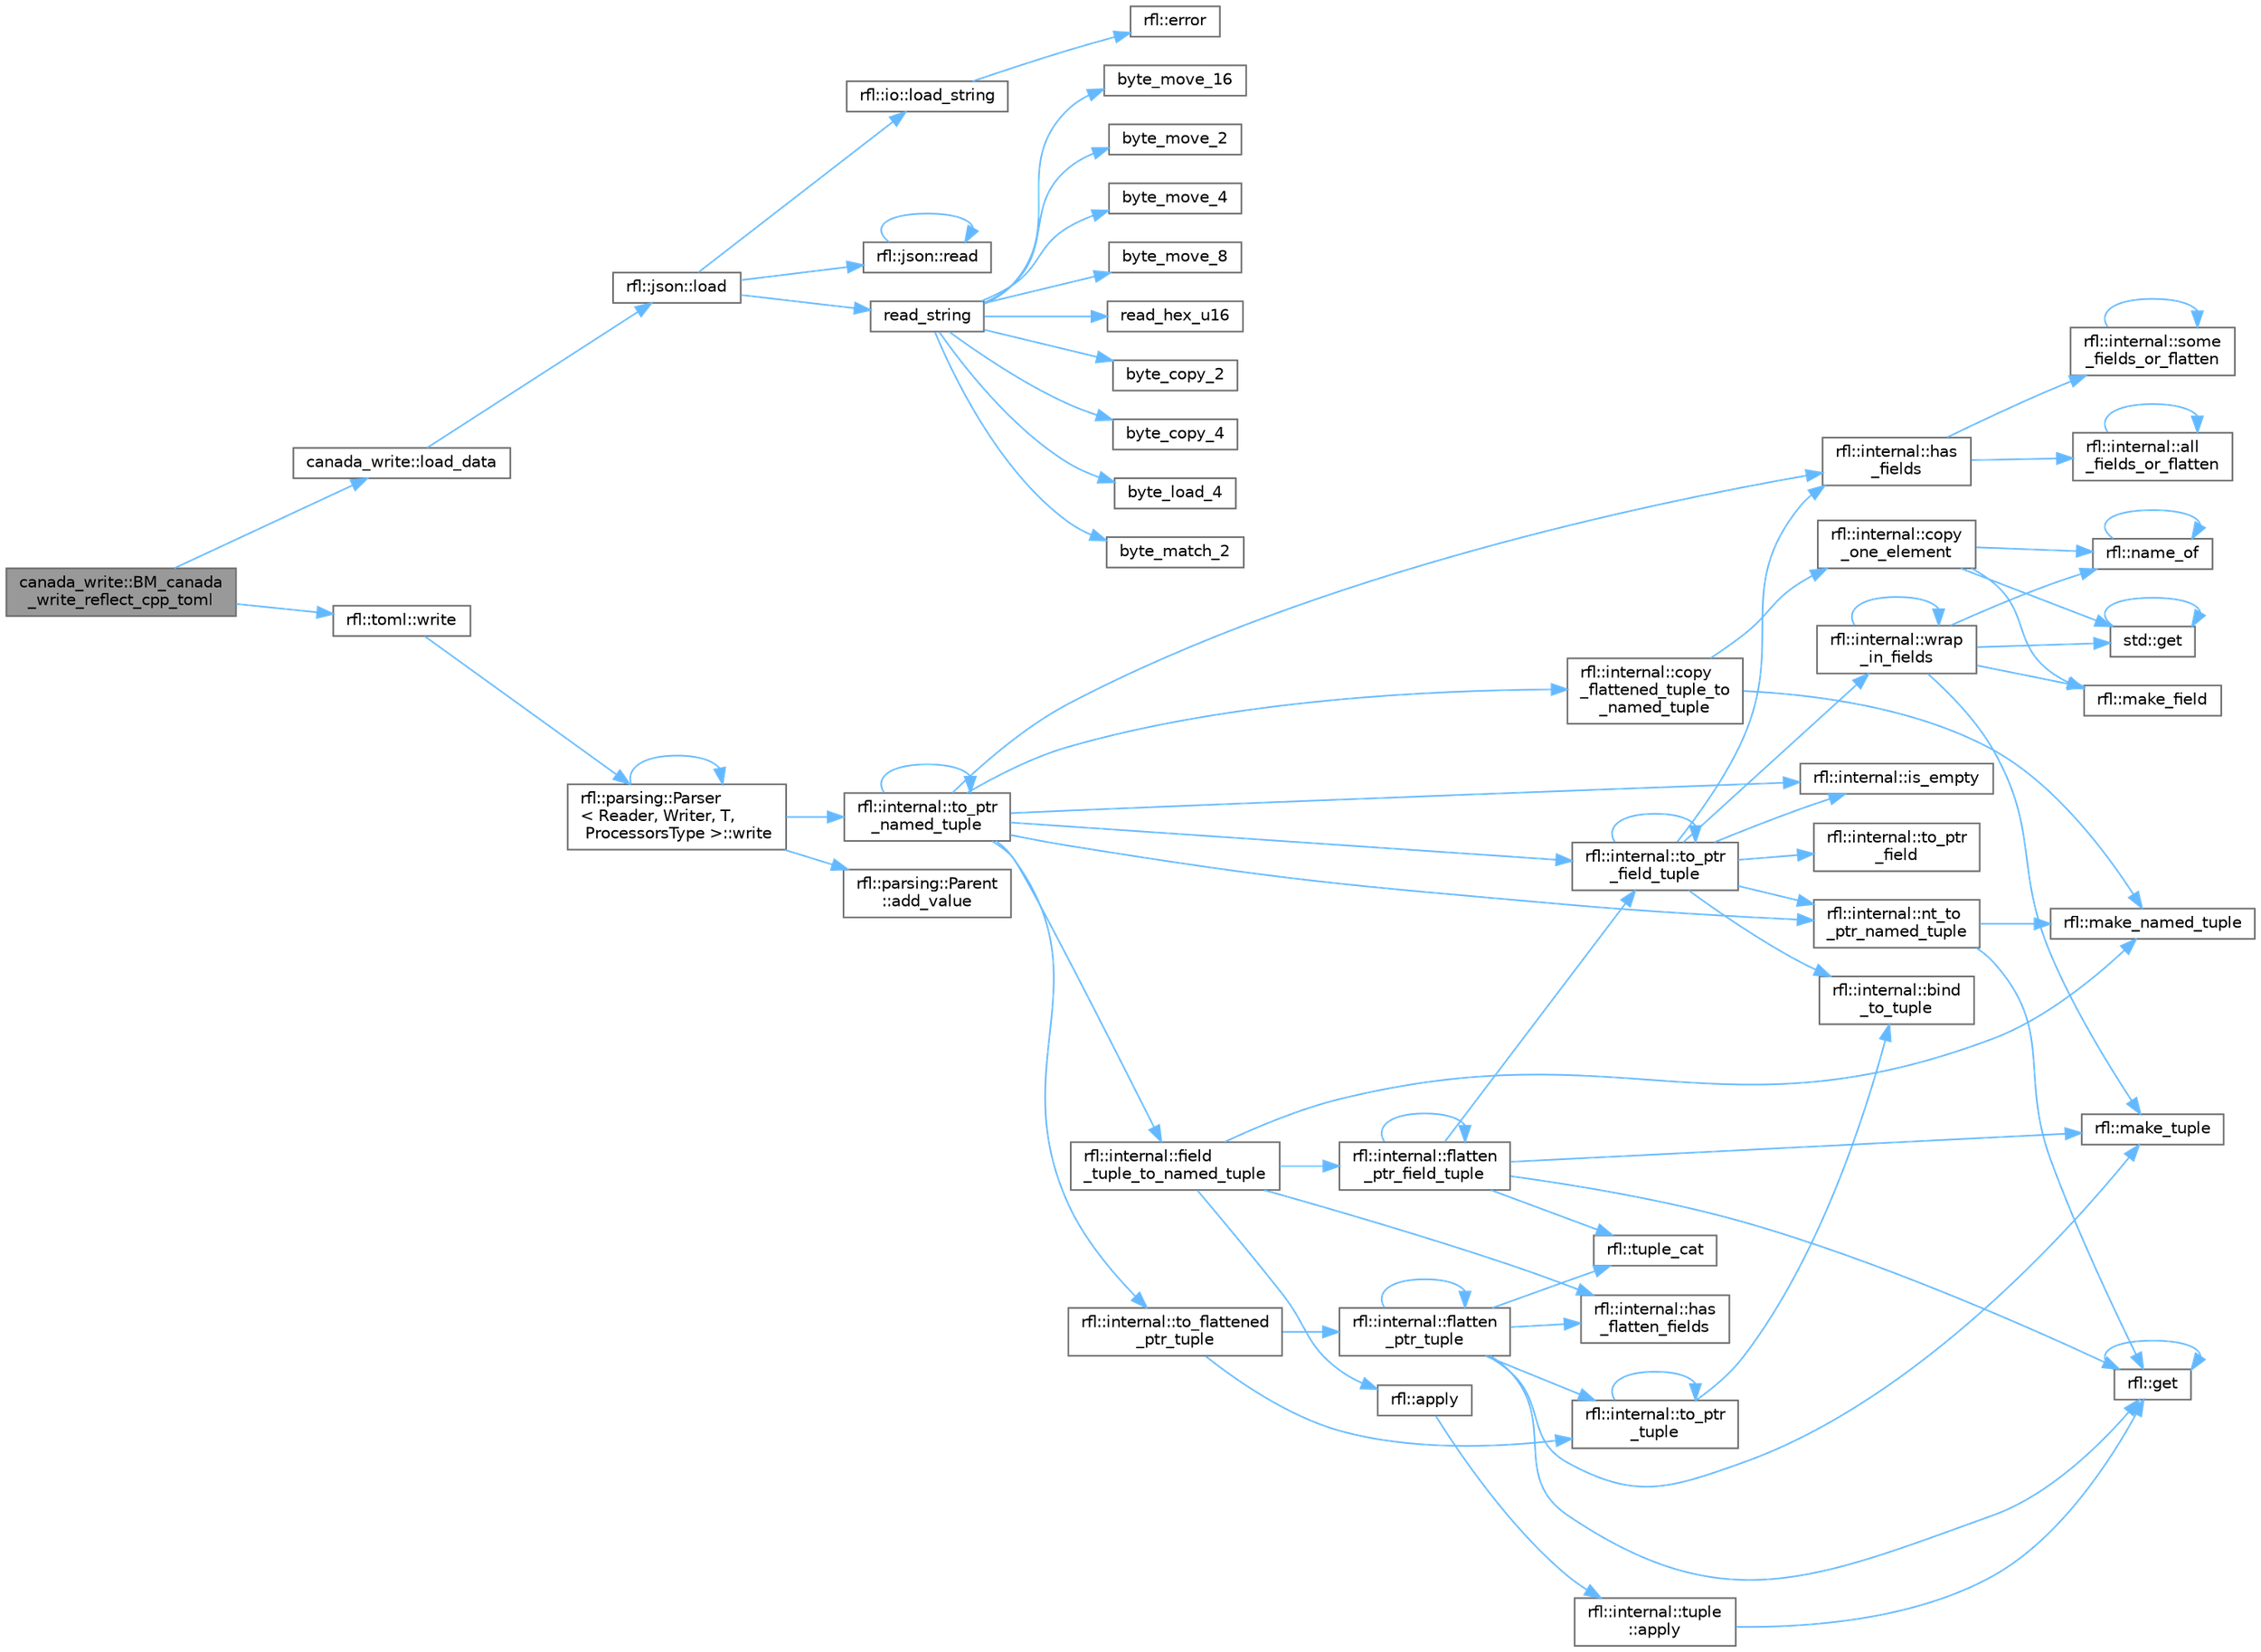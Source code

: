 digraph "canada_write::BM_canada_write_reflect_cpp_toml"
{
 // LATEX_PDF_SIZE
  bgcolor="transparent";
  edge [fontname=Helvetica,fontsize=10,labelfontname=Helvetica,labelfontsize=10];
  node [fontname=Helvetica,fontsize=10,shape=box,height=0.2,width=0.4];
  rankdir="LR";
  Node1 [id="Node000001",label="canada_write::BM_canada\l_write_reflect_cpp_toml",height=0.2,width=0.4,color="gray40", fillcolor="grey60", style="filled", fontcolor="black",tooltip=" "];
  Node1 -> Node2 [id="edge77_Node000001_Node000002",color="steelblue1",style="solid",tooltip=" "];
  Node2 [id="Node000002",label="canada_write::load_data",height=0.2,width=0.4,color="grey40", fillcolor="white", style="filled",URL="$namespacecanada__write.html#a77ee77f85d1f753898b945d50691b573",tooltip=" "];
  Node2 -> Node3 [id="edge78_Node000002_Node000003",color="steelblue1",style="solid",tooltip=" "];
  Node3 [id="Node000003",label="rfl::json::load",height=0.2,width=0.4,color="grey40", fillcolor="white", style="filled",URL="$namespacerfl_1_1json.html#ad44cd984a06c20921fc621d115e17cab",tooltip=" "];
  Node3 -> Node4 [id="edge79_Node000003_Node000004",color="steelblue1",style="solid",tooltip=" "];
  Node4 [id="Node000004",label="rfl::io::load_string",height=0.2,width=0.4,color="grey40", fillcolor="white", style="filled",URL="$namespacerfl_1_1io.html#abef8f6773d8fd7258ba35772521c371a",tooltip=" "];
  Node4 -> Node5 [id="edge80_Node000004_Node000005",color="steelblue1",style="solid",tooltip=" "];
  Node5 [id="Node000005",label="rfl::error",height=0.2,width=0.4,color="grey40", fillcolor="white", style="filled",URL="$namespacerfl.html#a6625864c6c297dfdc3d3c3ee3181dd8c",tooltip="Shorthand for unexpected error."];
  Node3 -> Node6 [id="edge81_Node000003_Node000006",color="steelblue1",style="solid",tooltip=" "];
  Node6 [id="Node000006",label="rfl::json::read",height=0.2,width=0.4,color="grey40", fillcolor="white", style="filled",URL="$namespacerfl_1_1json.html#a905573518eca04a9c269d1bb32de7dd1",tooltip="Parses an object from a JSON var."];
  Node6 -> Node6 [id="edge82_Node000006_Node000006",color="steelblue1",style="solid",tooltip=" "];
  Node3 -> Node7 [id="edge83_Node000003_Node000007",color="steelblue1",style="solid",tooltip=" "];
  Node7 [id="Node000007",label="read_string",height=0.2,width=0.4,color="grey40", fillcolor="white", style="filled",URL="$yyjson_8c.html#a804945ea7ab88a55f6c71afe2ef28508",tooltip=" "];
  Node7 -> Node8 [id="edge84_Node000007_Node000008",color="steelblue1",style="solid",tooltip=" "];
  Node8 [id="Node000008",label="byte_copy_2",height=0.2,width=0.4,color="grey40", fillcolor="white", style="filled",URL="$yyjson_8c.html#ac6a11726824f52b6413a67488f5a3152",tooltip=" "];
  Node7 -> Node9 [id="edge85_Node000007_Node000009",color="steelblue1",style="solid",tooltip=" "];
  Node9 [id="Node000009",label="byte_copy_4",height=0.2,width=0.4,color="grey40", fillcolor="white", style="filled",URL="$yyjson_8c.html#a98219967baeab34ab615b4ccda0df146",tooltip=" "];
  Node7 -> Node10 [id="edge86_Node000007_Node000010",color="steelblue1",style="solid",tooltip=" "];
  Node10 [id="Node000010",label="byte_load_4",height=0.2,width=0.4,color="grey40", fillcolor="white", style="filled",URL="$yyjson_8c.html#a87c460a03bebacd0dcdad97440488c2b",tooltip=" "];
  Node7 -> Node11 [id="edge87_Node000007_Node000011",color="steelblue1",style="solid",tooltip=" "];
  Node11 [id="Node000011",label="byte_match_2",height=0.2,width=0.4,color="grey40", fillcolor="white", style="filled",URL="$yyjson_8c.html#a3a0b543ccc96758e3d9632773ab82632",tooltip=" "];
  Node7 -> Node12 [id="edge88_Node000007_Node000012",color="steelblue1",style="solid",tooltip=" "];
  Node12 [id="Node000012",label="byte_move_16",height=0.2,width=0.4,color="grey40", fillcolor="white", style="filled",URL="$yyjson_8c.html#a133d71145abef5ab727e5d3bc7d7d3cc",tooltip=" "];
  Node7 -> Node13 [id="edge89_Node000007_Node000013",color="steelblue1",style="solid",tooltip=" "];
  Node13 [id="Node000013",label="byte_move_2",height=0.2,width=0.4,color="grey40", fillcolor="white", style="filled",URL="$yyjson_8c.html#a937b93922fffb9ba4853a8c20954aa5b",tooltip=" "];
  Node7 -> Node14 [id="edge90_Node000007_Node000014",color="steelblue1",style="solid",tooltip=" "];
  Node14 [id="Node000014",label="byte_move_4",height=0.2,width=0.4,color="grey40", fillcolor="white", style="filled",URL="$yyjson_8c.html#aa5ca17990694a6718874be6817b38ed4",tooltip=" "];
  Node7 -> Node15 [id="edge91_Node000007_Node000015",color="steelblue1",style="solid",tooltip=" "];
  Node15 [id="Node000015",label="byte_move_8",height=0.2,width=0.4,color="grey40", fillcolor="white", style="filled",URL="$yyjson_8c.html#a358fd32f651a73a41814fb2229dae049",tooltip=" "];
  Node7 -> Node16 [id="edge92_Node000007_Node000016",color="steelblue1",style="solid",tooltip=" "];
  Node16 [id="Node000016",label="read_hex_u16",height=0.2,width=0.4,color="grey40", fillcolor="white", style="filled",URL="$yyjson_8c.html#add45e53bf46ccf2467cc535d9bd89717",tooltip=" "];
  Node1 -> Node17 [id="edge93_Node000001_Node000017",color="steelblue1",style="solid",tooltip=" "];
  Node17 [id="Node000017",label="rfl::toml::write",height=0.2,width=0.4,color="grey40", fillcolor="white", style="filled",URL="$namespacerfl_1_1toml.html#ac8fb8467129862f01e1312fef7176e0c",tooltip="Returns a TOML string."];
  Node17 -> Node18 [id="edge94_Node000017_Node000018",color="steelblue1",style="solid",tooltip=" "];
  Node18 [id="Node000018",label="rfl::parsing::Parser\l\< Reader, Writer, T,\l ProcessorsType \>::write",height=0.2,width=0.4,color="grey40", fillcolor="white", style="filled",URL="$structrfl_1_1parsing_1_1_parser.html#a16aeefd727355e095bfd19d6c69d3238",tooltip=" "];
  Node18 -> Node19 [id="edge95_Node000018_Node000019",color="steelblue1",style="solid",tooltip=" "];
  Node19 [id="Node000019",label="rfl::parsing::Parent\l::add_value",height=0.2,width=0.4,color="grey40", fillcolor="white", style="filled",URL="$structrfl_1_1parsing_1_1_parent.html#a8f7ebd2389ae6ec315a0e37bd66de63f",tooltip=" "];
  Node18 -> Node20 [id="edge96_Node000018_Node000020",color="steelblue1",style="solid",tooltip=" "];
  Node20 [id="Node000020",label="rfl::internal::to_ptr\l_named_tuple",height=0.2,width=0.4,color="grey40", fillcolor="white", style="filled",URL="$namespacerfl_1_1internal.html#a19594a7d66a271a8f893f2170217e299",tooltip=" "];
  Node20 -> Node21 [id="edge97_Node000020_Node000021",color="steelblue1",style="solid",tooltip=" "];
  Node21 [id="Node000021",label="rfl::internal::copy\l_flattened_tuple_to\l_named_tuple",height=0.2,width=0.4,color="grey40", fillcolor="white", style="filled",URL="$namespacerfl_1_1internal.html#aa4d84e91c691523bdf3dbf8832cba64c",tooltip=" "];
  Node21 -> Node22 [id="edge98_Node000021_Node000022",color="steelblue1",style="solid",tooltip=" "];
  Node22 [id="Node000022",label="rfl::internal::copy\l_one_element",height=0.2,width=0.4,color="grey40", fillcolor="white", style="filled",URL="$namespacerfl_1_1internal.html#a8a566443d85dd9fc0f2e6e4ae131ed55",tooltip=" "];
  Node22 -> Node23 [id="edge99_Node000022_Node000023",color="steelblue1",style="solid",tooltip=" "];
  Node23 [id="Node000023",label="std::get",height=0.2,width=0.4,color="grey40", fillcolor="white", style="filled",URL="$namespacestd.html#aae41d8280b7ccc3f0e0a0be2dab21c8f",tooltip="Gets an element by index."];
  Node23 -> Node23 [id="edge100_Node000023_Node000023",color="steelblue1",style="solid",tooltip=" "];
  Node22 -> Node24 [id="edge101_Node000022_Node000024",color="steelblue1",style="solid",tooltip=" "];
  Node24 [id="Node000024",label="rfl::make_field",height=0.2,width=0.4,color="grey40", fillcolor="white", style="filled",URL="$namespacerfl.html#afb5f68a22d5b6a42a5b4477c35559ce9",tooltip=" "];
  Node22 -> Node25 [id="edge102_Node000022_Node000025",color="steelblue1",style="solid",tooltip=" "];
  Node25 [id="Node000025",label="rfl::name_of",height=0.2,width=0.4,color="grey40", fillcolor="white", style="filled",URL="$namespacerfl.html#a90efd0c5575582354c25333fa30a8013",tooltip="Helper function to retrieve a name at compile time."];
  Node25 -> Node25 [id="edge103_Node000025_Node000025",color="steelblue1",style="solid",tooltip=" "];
  Node21 -> Node26 [id="edge104_Node000021_Node000026",color="steelblue1",style="solid",tooltip=" "];
  Node26 [id="Node000026",label="rfl::make_named_tuple",height=0.2,width=0.4,color="grey40", fillcolor="white", style="filled",URL="$namespacerfl.html#a19523aa875e6c36af474a97f28ed4002",tooltip="Explicit overload for creating empty named tuples."];
  Node20 -> Node27 [id="edge105_Node000020_Node000027",color="steelblue1",style="solid",tooltip=" "];
  Node27 [id="Node000027",label="rfl::internal::field\l_tuple_to_named_tuple",height=0.2,width=0.4,color="grey40", fillcolor="white", style="filled",URL="$namespacerfl_1_1internal.html#a923e1c7faefca7c7af6ec3d7aecccba0",tooltip=" "];
  Node27 -> Node28 [id="edge106_Node000027_Node000028",color="steelblue1",style="solid",tooltip=" "];
  Node28 [id="Node000028",label="rfl::apply",height=0.2,width=0.4,color="grey40", fillcolor="white", style="filled",URL="$namespacerfl.html#aaa94742afd7fde0d6d6cc59ae6d92989",tooltip=" "];
  Node28 -> Node29 [id="edge107_Node000028_Node000029",color="steelblue1",style="solid",tooltip=" "];
  Node29 [id="Node000029",label="rfl::internal::tuple\l::apply",height=0.2,width=0.4,color="grey40", fillcolor="white", style="filled",URL="$namespacerfl_1_1internal_1_1tuple.html#a5fe21ddba2943f200bc6c6e4d8d34e54",tooltip=" "];
  Node29 -> Node30 [id="edge108_Node000029_Node000030",color="steelblue1",style="solid",tooltip=" "];
  Node30 [id="Node000030",label="rfl::get",height=0.2,width=0.4,color="grey40", fillcolor="white", style="filled",URL="$namespacerfl.html#ac379420409251e5a3c0bea4a701daf0a",tooltip="Gets a field by index."];
  Node30 -> Node30 [id="edge109_Node000030_Node000030",color="steelblue1",style="solid",tooltip=" "];
  Node27 -> Node31 [id="edge110_Node000027_Node000031",color="steelblue1",style="solid",tooltip=" "];
  Node31 [id="Node000031",label="rfl::internal::flatten\l_ptr_field_tuple",height=0.2,width=0.4,color="grey40", fillcolor="white", style="filled",URL="$namespacerfl_1_1internal.html#ae729ffba37ab19a6426f80c6ef26e2d6",tooltip=" "];
  Node31 -> Node31 [id="edge111_Node000031_Node000031",color="steelblue1",style="solid",tooltip=" "];
  Node31 -> Node30 [id="edge112_Node000031_Node000030",color="steelblue1",style="solid",tooltip=" "];
  Node31 -> Node32 [id="edge113_Node000031_Node000032",color="steelblue1",style="solid",tooltip=" "];
  Node32 [id="Node000032",label="rfl::make_tuple",height=0.2,width=0.4,color="grey40", fillcolor="white", style="filled",URL="$namespacerfl.html#ac71a9ec8b4d8fd347719083ec38c00f9",tooltip=" "];
  Node31 -> Node33 [id="edge114_Node000031_Node000033",color="steelblue1",style="solid",tooltip=" "];
  Node33 [id="Node000033",label="rfl::internal::to_ptr\l_field_tuple",height=0.2,width=0.4,color="grey40", fillcolor="white", style="filled",URL="$namespacerfl_1_1internal.html#a4c5ce682ef0d85a0edc5fc36074815d2",tooltip=" "];
  Node33 -> Node34 [id="edge115_Node000033_Node000034",color="steelblue1",style="solid",tooltip=" "];
  Node34 [id="Node000034",label="rfl::internal::bind\l_to_tuple",height=0.2,width=0.4,color="grey40", fillcolor="white", style="filled",URL="$namespacerfl_1_1internal.html#aaccfbbd07ded0a84498cea052cb3d443",tooltip=" "];
  Node33 -> Node35 [id="edge116_Node000033_Node000035",color="steelblue1",style="solid",tooltip=" "];
  Node35 [id="Node000035",label="rfl::internal::has\l_fields",height=0.2,width=0.4,color="grey40", fillcolor="white", style="filled",URL="$namespacerfl_1_1internal.html#a4bf6ff2224c907a5df21f524e650fd17",tooltip=" "];
  Node35 -> Node36 [id="edge117_Node000035_Node000036",color="steelblue1",style="solid",tooltip=" "];
  Node36 [id="Node000036",label="rfl::internal::all\l_fields_or_flatten",height=0.2,width=0.4,color="grey40", fillcolor="white", style="filled",URL="$namespacerfl_1_1internal.html#a012b9c8f5d6103eb084598eca9f9f631",tooltip=" "];
  Node36 -> Node36 [id="edge118_Node000036_Node000036",color="steelblue1",style="solid",tooltip=" "];
  Node35 -> Node37 [id="edge119_Node000035_Node000037",color="steelblue1",style="solid",tooltip=" "];
  Node37 [id="Node000037",label="rfl::internal::some\l_fields_or_flatten",height=0.2,width=0.4,color="grey40", fillcolor="white", style="filled",URL="$namespacerfl_1_1internal.html#a71c929c1a514d827549eb15d4355de92",tooltip=" "];
  Node37 -> Node37 [id="edge120_Node000037_Node000037",color="steelblue1",style="solid",tooltip=" "];
  Node33 -> Node38 [id="edge121_Node000033_Node000038",color="steelblue1",style="solid",tooltip=" "];
  Node38 [id="Node000038",label="rfl::internal::is_empty",height=0.2,width=0.4,color="grey40", fillcolor="white", style="filled",URL="$namespacerfl_1_1internal.html#a818161434e9e7892d403a7c92d7268fe",tooltip=" "];
  Node33 -> Node39 [id="edge122_Node000033_Node000039",color="steelblue1",style="solid",tooltip=" "];
  Node39 [id="Node000039",label="rfl::internal::nt_to\l_ptr_named_tuple",height=0.2,width=0.4,color="grey40", fillcolor="white", style="filled",URL="$namespacerfl_1_1internal.html#a444ef522c6d66572aa5cd3ccde829885",tooltip=" "];
  Node39 -> Node30 [id="edge123_Node000039_Node000030",color="steelblue1",style="solid",tooltip=" "];
  Node39 -> Node26 [id="edge124_Node000039_Node000026",color="steelblue1",style="solid",tooltip=" "];
  Node33 -> Node40 [id="edge125_Node000033_Node000040",color="steelblue1",style="solid",tooltip=" "];
  Node40 [id="Node000040",label="rfl::internal::to_ptr\l_field",height=0.2,width=0.4,color="grey40", fillcolor="white", style="filled",URL="$namespacerfl_1_1internal.html#ab7e2b5fa9d320f0c9a301fbe22ebc677",tooltip=" "];
  Node33 -> Node33 [id="edge126_Node000033_Node000033",color="steelblue1",style="solid",tooltip=" "];
  Node33 -> Node41 [id="edge127_Node000033_Node000041",color="steelblue1",style="solid",tooltip=" "];
  Node41 [id="Node000041",label="rfl::internal::wrap\l_in_fields",height=0.2,width=0.4,color="grey40", fillcolor="white", style="filled",URL="$namespacerfl_1_1internal.html#a75a4f615c45abce17e710e72514498d7",tooltip=" "];
  Node41 -> Node23 [id="edge128_Node000041_Node000023",color="steelblue1",style="solid",tooltip=" "];
  Node41 -> Node24 [id="edge129_Node000041_Node000024",color="steelblue1",style="solid",tooltip=" "];
  Node41 -> Node32 [id="edge130_Node000041_Node000032",color="steelblue1",style="solid",tooltip=" "];
  Node41 -> Node25 [id="edge131_Node000041_Node000025",color="steelblue1",style="solid",tooltip=" "];
  Node41 -> Node41 [id="edge132_Node000041_Node000041",color="steelblue1",style="solid",tooltip=" "];
  Node31 -> Node42 [id="edge133_Node000031_Node000042",color="steelblue1",style="solid",tooltip=" "];
  Node42 [id="Node000042",label="rfl::tuple_cat",height=0.2,width=0.4,color="grey40", fillcolor="white", style="filled",URL="$namespacerfl.html#ad4738e8acd2a03b1b2b01c6caa6b27e9",tooltip=" "];
  Node27 -> Node43 [id="edge134_Node000027_Node000043",color="steelblue1",style="solid",tooltip=" "];
  Node43 [id="Node000043",label="rfl::internal::has\l_flatten_fields",height=0.2,width=0.4,color="grey40", fillcolor="white", style="filled",URL="$namespacerfl_1_1internal.html#a60f5d02505f61eabff343c2f5e9c7dbe",tooltip=" "];
  Node27 -> Node26 [id="edge135_Node000027_Node000026",color="steelblue1",style="solid",tooltip=" "];
  Node20 -> Node35 [id="edge136_Node000020_Node000035",color="steelblue1",style="solid",tooltip=" "];
  Node20 -> Node38 [id="edge137_Node000020_Node000038",color="steelblue1",style="solid",tooltip=" "];
  Node20 -> Node39 [id="edge138_Node000020_Node000039",color="steelblue1",style="solid",tooltip=" "];
  Node20 -> Node44 [id="edge139_Node000020_Node000044",color="steelblue1",style="solid",tooltip=" "];
  Node44 [id="Node000044",label="rfl::internal::to_flattened\l_ptr_tuple",height=0.2,width=0.4,color="grey40", fillcolor="white", style="filled",URL="$namespacerfl_1_1internal.html#abe898ac2971112070bfbcc91def971d6",tooltip=" "];
  Node44 -> Node45 [id="edge140_Node000044_Node000045",color="steelblue1",style="solid",tooltip=" "];
  Node45 [id="Node000045",label="rfl::internal::flatten\l_ptr_tuple",height=0.2,width=0.4,color="grey40", fillcolor="white", style="filled",URL="$namespacerfl_1_1internal.html#a3a901d356d0602482acd2f0861f8b472",tooltip=" "];
  Node45 -> Node45 [id="edge141_Node000045_Node000045",color="steelblue1",style="solid",tooltip=" "];
  Node45 -> Node30 [id="edge142_Node000045_Node000030",color="steelblue1",style="solid",tooltip=" "];
  Node45 -> Node43 [id="edge143_Node000045_Node000043",color="steelblue1",style="solid",tooltip=" "];
  Node45 -> Node32 [id="edge144_Node000045_Node000032",color="steelblue1",style="solid",tooltip=" "];
  Node45 -> Node46 [id="edge145_Node000045_Node000046",color="steelblue1",style="solid",tooltip=" "];
  Node46 [id="Node000046",label="rfl::internal::to_ptr\l_tuple",height=0.2,width=0.4,color="grey40", fillcolor="white", style="filled",URL="$namespacerfl_1_1internal.html#a3a36b92d743023e52d9ba1b74cc5fbd1",tooltip=" "];
  Node46 -> Node34 [id="edge146_Node000046_Node000034",color="steelblue1",style="solid",tooltip=" "];
  Node46 -> Node46 [id="edge147_Node000046_Node000046",color="steelblue1",style="solid",tooltip=" "];
  Node45 -> Node42 [id="edge148_Node000045_Node000042",color="steelblue1",style="solid",tooltip=" "];
  Node44 -> Node46 [id="edge149_Node000044_Node000046",color="steelblue1",style="solid",tooltip=" "];
  Node20 -> Node33 [id="edge150_Node000020_Node000033",color="steelblue1",style="solid",tooltip=" "];
  Node20 -> Node20 [id="edge151_Node000020_Node000020",color="steelblue1",style="solid",tooltip=" "];
  Node18 -> Node18 [id="edge152_Node000018_Node000018",color="steelblue1",style="solid",tooltip=" "];
}
